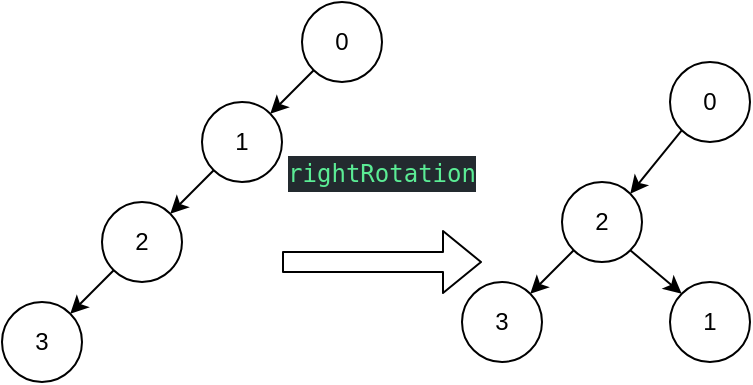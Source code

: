 <mxfile>
    <diagram id="8H-vxdWfXyE2lz6HY3Nk" name="第 1 页">
        <mxGraphModel dx="717" dy="824" grid="1" gridSize="10" guides="1" tooltips="1" connect="1" arrows="1" fold="1" page="1" pageScale="1" pageWidth="827" pageHeight="1169" math="0" shadow="0">
            <root>
                <mxCell id="0"/>
                <mxCell id="1" parent="0"/>
                <mxCell id="2" value="&lt;div style=&quot;color: rgb(147, 157, 165); background-color: rgb(35, 42, 47); font-family: &amp;quot;Input Mono&amp;quot;, &amp;quot;Fira Code&amp;quot;, monospace, Menlo, Monaco, &amp;quot;Courier New&amp;quot;, monospace; line-height: 18px;&quot;&gt;&lt;span style=&quot;color: #5bec95;&quot;&gt;rightRotation&lt;/span&gt;&lt;/div&gt;" style="text;html=1;strokeColor=none;fillColor=none;align=center;verticalAlign=middle;whiteSpace=wrap;rounded=0;" vertex="1" parent="1">
                    <mxGeometry x="180" y="210" width="60" height="30" as="geometry"/>
                </mxCell>
                <mxCell id="7" style="edgeStyle=none;html=1;exitX=0;exitY=1;exitDx=0;exitDy=0;" edge="1" parent="1" source="4" target="6">
                    <mxGeometry relative="1" as="geometry"/>
                </mxCell>
                <mxCell id="4" value="0" style="ellipse;whiteSpace=wrap;html=1;aspect=fixed;" vertex="1" parent="1">
                    <mxGeometry x="170" y="140" width="40" height="40" as="geometry"/>
                </mxCell>
                <mxCell id="9" style="edgeStyle=none;html=1;" edge="1" parent="1" source="6" target="8">
                    <mxGeometry relative="1" as="geometry"/>
                </mxCell>
                <mxCell id="6" value="1" style="ellipse;whiteSpace=wrap;html=1;aspect=fixed;" vertex="1" parent="1">
                    <mxGeometry x="120" y="190" width="40" height="40" as="geometry"/>
                </mxCell>
                <mxCell id="11" style="edgeStyle=none;html=1;" edge="1" parent="1" source="8" target="10">
                    <mxGeometry relative="1" as="geometry"/>
                </mxCell>
                <mxCell id="8" value="2" style="ellipse;whiteSpace=wrap;html=1;aspect=fixed;" vertex="1" parent="1">
                    <mxGeometry x="70" y="240" width="40" height="40" as="geometry"/>
                </mxCell>
                <mxCell id="10" value="3" style="ellipse;whiteSpace=wrap;html=1;aspect=fixed;" vertex="1" parent="1">
                    <mxGeometry x="20" y="290" width="40" height="40" as="geometry"/>
                </mxCell>
                <mxCell id="15" value="" style="shape=flexArrow;endArrow=classic;html=1;" edge="1" parent="1">
                    <mxGeometry width="50" height="50" relative="1" as="geometry">
                        <mxPoint x="160" y="270" as="sourcePoint"/>
                        <mxPoint x="260" y="270" as="targetPoint"/>
                    </mxGeometry>
                </mxCell>
                <mxCell id="16" style="edgeStyle=none;html=1;exitX=0;exitY=1;exitDx=0;exitDy=0;entryX=1;entryY=0;entryDx=0;entryDy=0;" edge="1" source="22" target="20" parent="1">
                    <mxGeometry relative="1" as="geometry"/>
                </mxCell>
                <mxCell id="17" style="edgeStyle=none;html=1;exitX=1;exitY=1;exitDx=0;exitDy=0;entryX=0;entryY=0;entryDx=0;entryDy=0;" edge="1" source="20" target="18" parent="1">
                    <mxGeometry relative="1" as="geometry">
                        <mxPoint x="330" y="310" as="targetPoint"/>
                    </mxGeometry>
                </mxCell>
                <mxCell id="18" value="1" style="ellipse;whiteSpace=wrap;html=1;aspect=fixed;" vertex="1" parent="1">
                    <mxGeometry x="354" y="280" width="40" height="40" as="geometry"/>
                </mxCell>
                <mxCell id="19" style="edgeStyle=none;html=1;" edge="1" source="20" target="21" parent="1">
                    <mxGeometry relative="1" as="geometry"/>
                </mxCell>
                <mxCell id="20" value="2" style="ellipse;whiteSpace=wrap;html=1;aspect=fixed;" vertex="1" parent="1">
                    <mxGeometry x="300" y="230" width="40" height="40" as="geometry"/>
                </mxCell>
                <mxCell id="21" value="3" style="ellipse;whiteSpace=wrap;html=1;aspect=fixed;" vertex="1" parent="1">
                    <mxGeometry x="250" y="280" width="40" height="40" as="geometry"/>
                </mxCell>
                <mxCell id="22" value="0" style="ellipse;whiteSpace=wrap;html=1;aspect=fixed;" vertex="1" parent="1">
                    <mxGeometry x="354" y="170" width="40" height="40" as="geometry"/>
                </mxCell>
            </root>
        </mxGraphModel>
    </diagram>
</mxfile>
